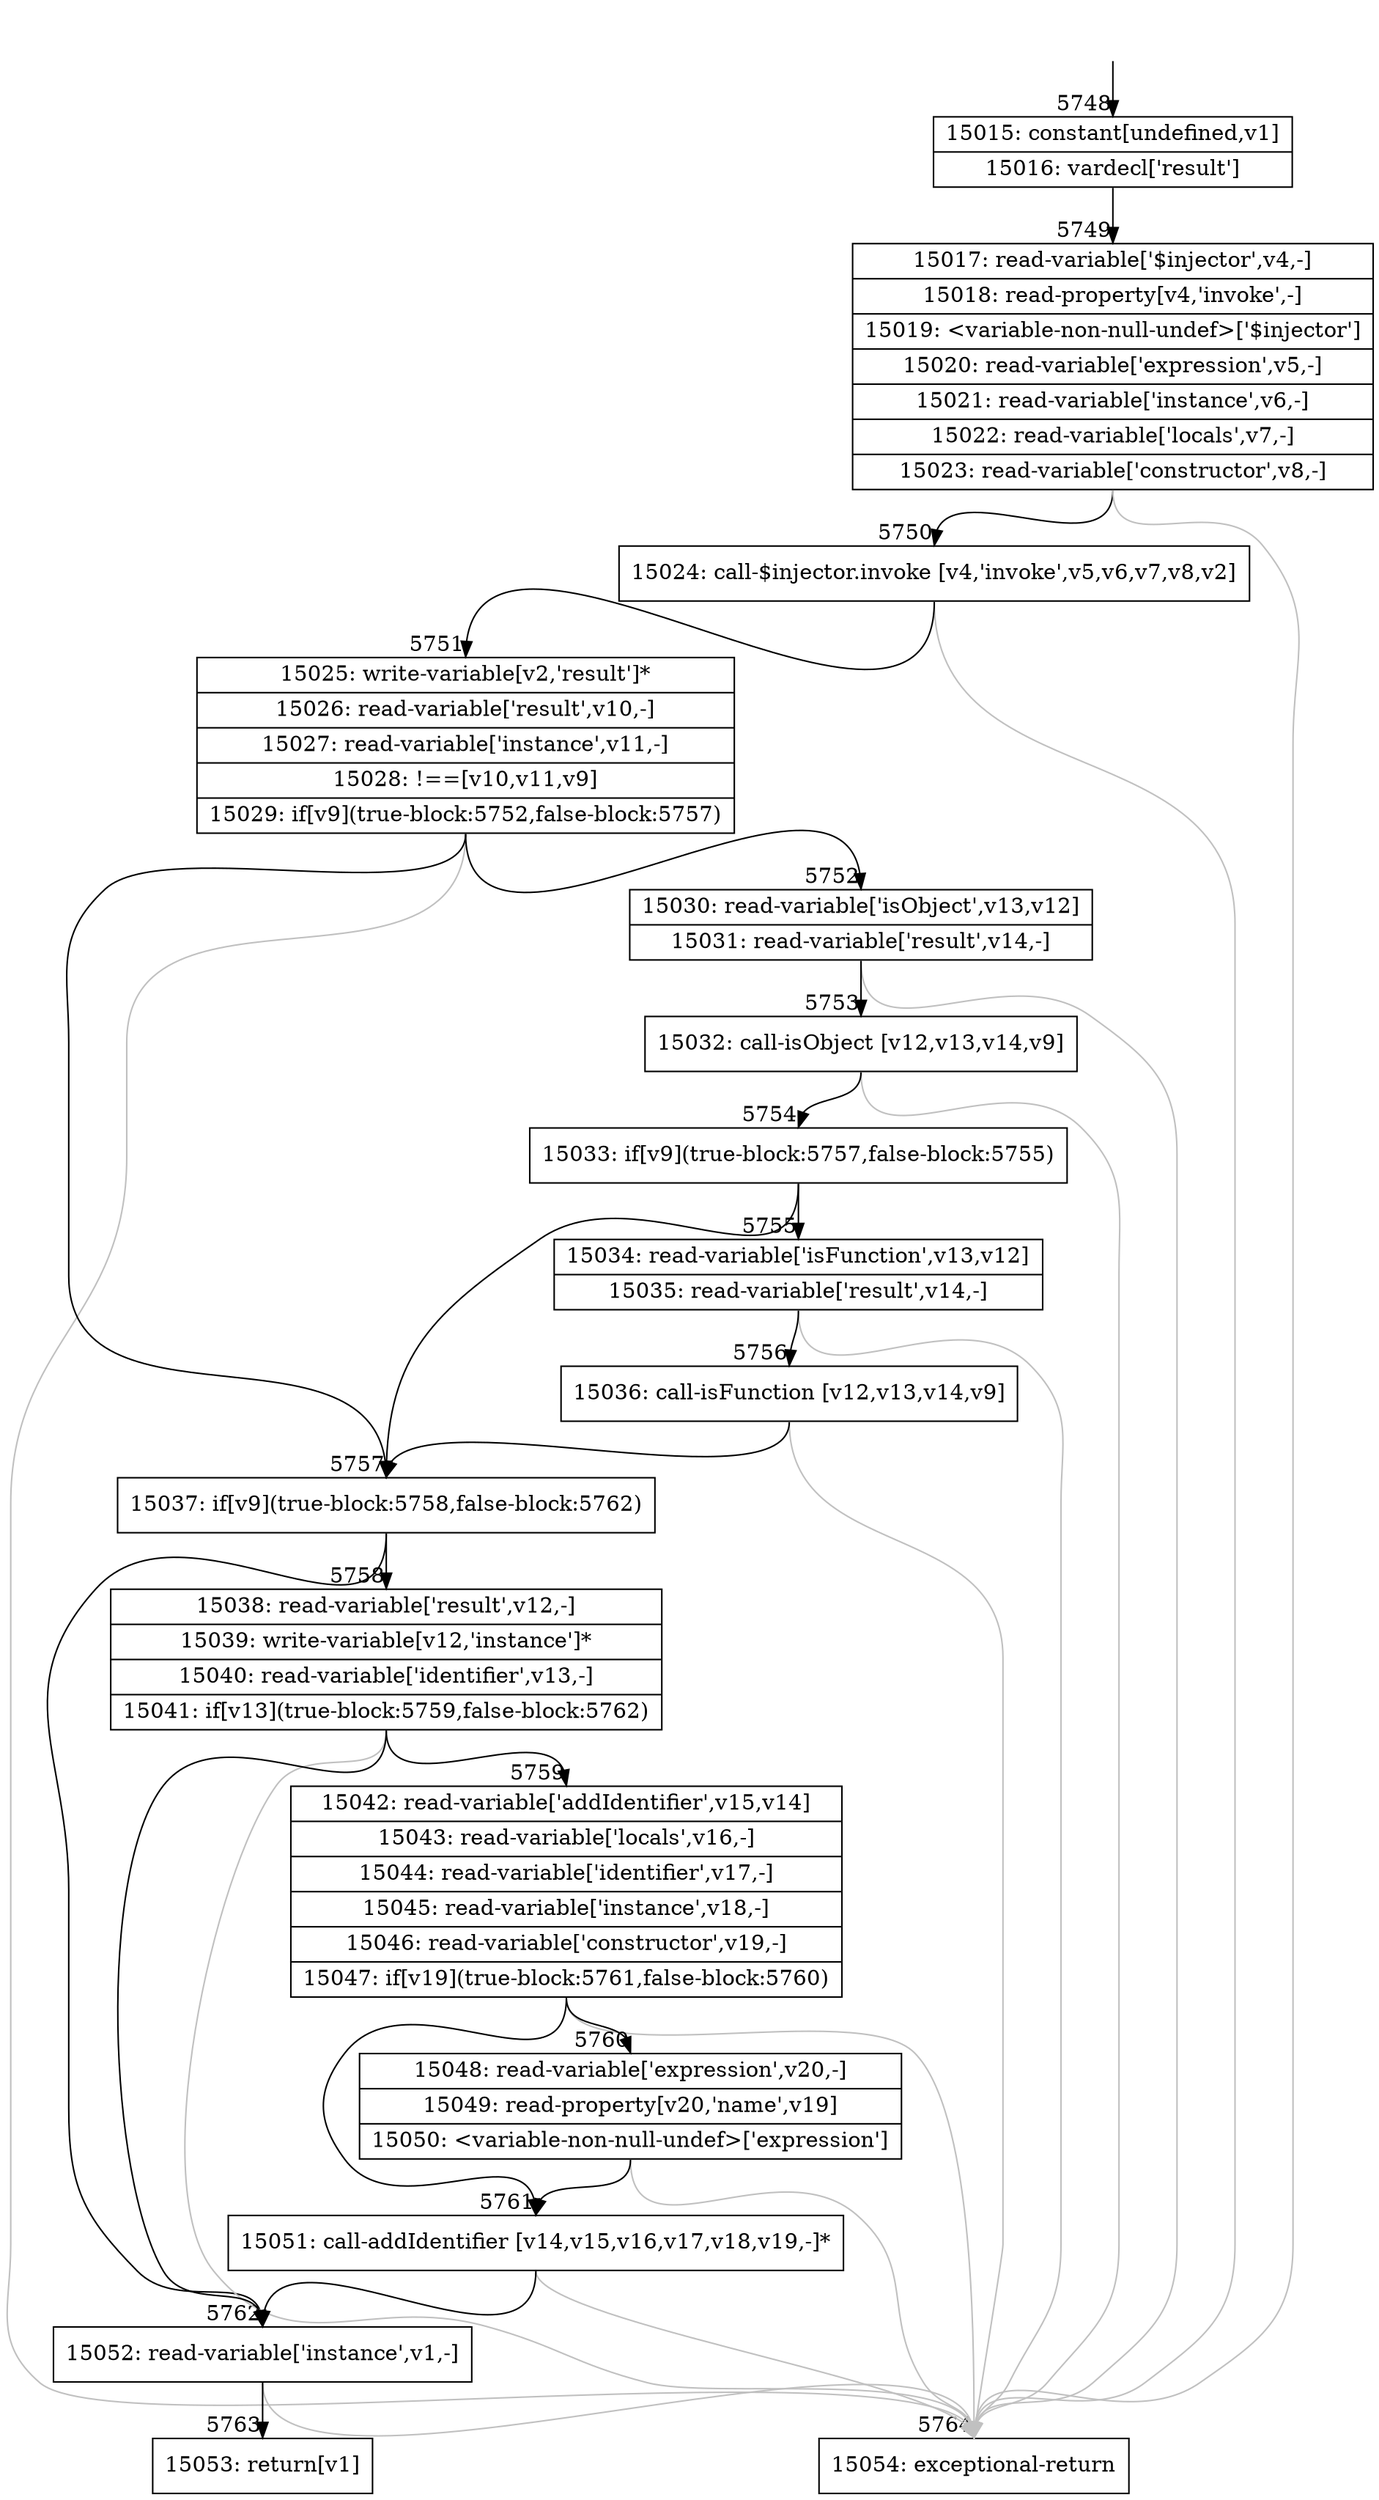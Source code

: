 digraph {
rankdir="TD"
BB_entry426[shape=none,label=""];
BB_entry426 -> BB5748 [tailport=s, headport=n, headlabel="    5748"]
BB5748 [shape=record label="{15015: constant[undefined,v1]|15016: vardecl['result']}" ] 
BB5748 -> BB5749 [tailport=s, headport=n, headlabel="      5749"]
BB5749 [shape=record label="{15017: read-variable['$injector',v4,-]|15018: read-property[v4,'invoke',-]|15019: \<variable-non-null-undef\>['$injector']|15020: read-variable['expression',v5,-]|15021: read-variable['instance',v6,-]|15022: read-variable['locals',v7,-]|15023: read-variable['constructor',v8,-]}" ] 
BB5749 -> BB5750 [tailport=s, headport=n, headlabel="      5750"]
BB5749 -> BB5764 [tailport=s, headport=n, color=gray, headlabel="      5764"]
BB5750 [shape=record label="{15024: call-$injector.invoke [v4,'invoke',v5,v6,v7,v8,v2]}" ] 
BB5750 -> BB5751 [tailport=s, headport=n, headlabel="      5751"]
BB5750 -> BB5764 [tailport=s, headport=n, color=gray]
BB5751 [shape=record label="{15025: write-variable[v2,'result']*|15026: read-variable['result',v10,-]|15027: read-variable['instance',v11,-]|15028: !==[v10,v11,v9]|15029: if[v9](true-block:5752,false-block:5757)}" ] 
BB5751 -> BB5757 [tailport=s, headport=n, headlabel="      5757"]
BB5751 -> BB5752 [tailport=s, headport=n, headlabel="      5752"]
BB5751 -> BB5764 [tailport=s, headport=n, color=gray]
BB5752 [shape=record label="{15030: read-variable['isObject',v13,v12]|15031: read-variable['result',v14,-]}" ] 
BB5752 -> BB5753 [tailport=s, headport=n, headlabel="      5753"]
BB5752 -> BB5764 [tailport=s, headport=n, color=gray]
BB5753 [shape=record label="{15032: call-isObject [v12,v13,v14,v9]}" ] 
BB5753 -> BB5754 [tailport=s, headport=n, headlabel="      5754"]
BB5753 -> BB5764 [tailport=s, headport=n, color=gray]
BB5754 [shape=record label="{15033: if[v9](true-block:5757,false-block:5755)}" ] 
BB5754 -> BB5757 [tailport=s, headport=n]
BB5754 -> BB5755 [tailport=s, headport=n, headlabel="      5755"]
BB5755 [shape=record label="{15034: read-variable['isFunction',v13,v12]|15035: read-variable['result',v14,-]}" ] 
BB5755 -> BB5756 [tailport=s, headport=n, headlabel="      5756"]
BB5755 -> BB5764 [tailport=s, headport=n, color=gray]
BB5756 [shape=record label="{15036: call-isFunction [v12,v13,v14,v9]}" ] 
BB5756 -> BB5757 [tailport=s, headport=n]
BB5756 -> BB5764 [tailport=s, headport=n, color=gray]
BB5757 [shape=record label="{15037: if[v9](true-block:5758,false-block:5762)}" ] 
BB5757 -> BB5758 [tailport=s, headport=n, headlabel="      5758"]
BB5757 -> BB5762 [tailport=s, headport=n, headlabel="      5762"]
BB5758 [shape=record label="{15038: read-variable['result',v12,-]|15039: write-variable[v12,'instance']*|15040: read-variable['identifier',v13,-]|15041: if[v13](true-block:5759,false-block:5762)}" ] 
BB5758 -> BB5759 [tailport=s, headport=n, headlabel="      5759"]
BB5758 -> BB5762 [tailport=s, headport=n]
BB5758 -> BB5764 [tailport=s, headport=n, color=gray]
BB5759 [shape=record label="{15042: read-variable['addIdentifier',v15,v14]|15043: read-variable['locals',v16,-]|15044: read-variable['identifier',v17,-]|15045: read-variable['instance',v18,-]|15046: read-variable['constructor',v19,-]|15047: if[v19](true-block:5761,false-block:5760)}" ] 
BB5759 -> BB5761 [tailport=s, headport=n, headlabel="      5761"]
BB5759 -> BB5760 [tailport=s, headport=n, headlabel="      5760"]
BB5759 -> BB5764 [tailport=s, headport=n, color=gray]
BB5760 [shape=record label="{15048: read-variable['expression',v20,-]|15049: read-property[v20,'name',v19]|15050: \<variable-non-null-undef\>['expression']}" ] 
BB5760 -> BB5761 [tailport=s, headport=n]
BB5760 -> BB5764 [tailport=s, headport=n, color=gray]
BB5761 [shape=record label="{15051: call-addIdentifier [v14,v15,v16,v17,v18,v19,-]*}" ] 
BB5761 -> BB5762 [tailport=s, headport=n]
BB5761 -> BB5764 [tailport=s, headport=n, color=gray]
BB5762 [shape=record label="{15052: read-variable['instance',v1,-]}" ] 
BB5762 -> BB5763 [tailport=s, headport=n, headlabel="      5763"]
BB5762 -> BB5764 [tailport=s, headport=n, color=gray]
BB5763 [shape=record label="{15053: return[v1]}" ] 
BB5764 [shape=record label="{15054: exceptional-return}" ] 
//#$~ 9009
}
